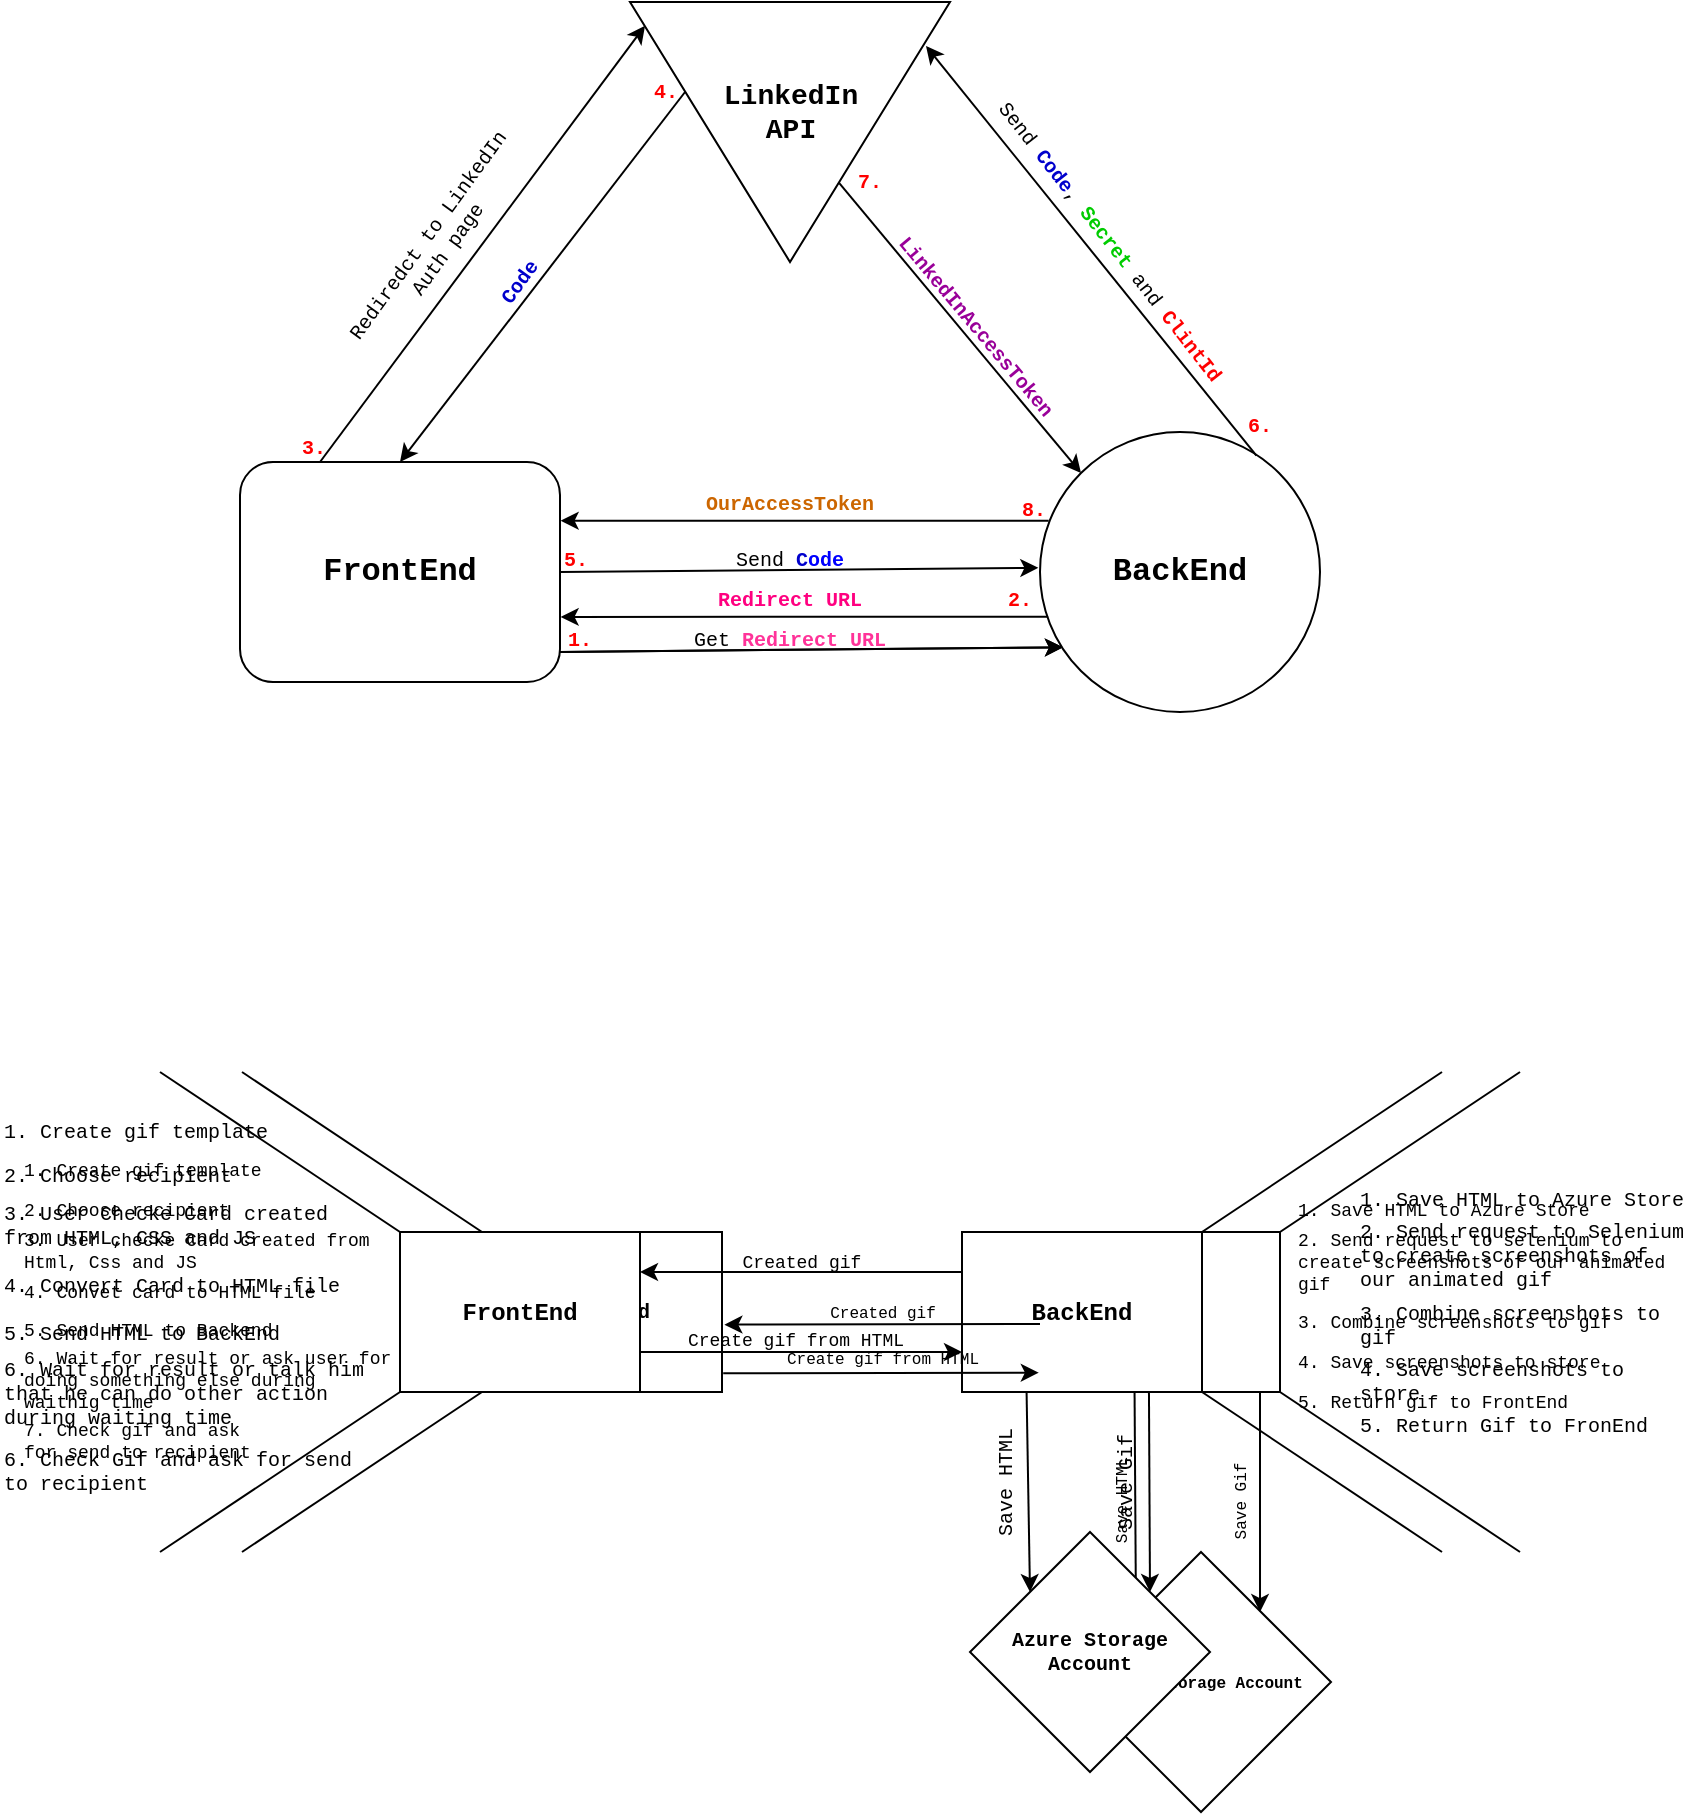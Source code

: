 <mxfile version="20.2.0" type="github">
  <diagram id="1rG9p1TGTZ7zT13oKB2e" name="Page-1">
    <mxGraphModel dx="1673" dy="925" grid="1" gridSize="10" guides="1" tooltips="1" connect="1" arrows="1" fold="1" page="1" pageScale="1" pageWidth="850" pageHeight="1100" math="0" shadow="0">
      <root>
        <mxCell id="0" />
        <mxCell id="1" parent="0" />
        <mxCell id="PBk8WEaCfL0DDT6xwDyO-1" value="FrontEnd" style="rounded=1;whiteSpace=wrap;html=1;fontSize=16;fontStyle=1;fontFamily=Courier New;" vertex="1" parent="1">
          <mxGeometry x="120" y="415" width="160" height="110" as="geometry" />
        </mxCell>
        <mxCell id="PBk8WEaCfL0DDT6xwDyO-3" value="BackEnd" style="ellipse;whiteSpace=wrap;html=1;aspect=fixed;fontFamily=Courier New;fontSize=16;fontStyle=1" vertex="1" parent="1">
          <mxGeometry x="520" y="400" width="140" height="140" as="geometry" />
        </mxCell>
        <mxCell id="PBk8WEaCfL0DDT6xwDyO-4" value="" style="triangle;whiteSpace=wrap;html=1;fontFamily=Courier New;fontSize=16;rotation=90;" vertex="1" parent="1">
          <mxGeometry x="330" y="170" width="130" height="160" as="geometry" />
        </mxCell>
        <mxCell id="PBk8WEaCfL0DDT6xwDyO-5" value="LinkedIn API" style="text;html=1;strokeColor=none;fillColor=none;align=center;verticalAlign=middle;whiteSpace=wrap;rounded=0;fontFamily=Courier New;fontSize=14;fontStyle=1" vertex="1" parent="1">
          <mxGeometry x="357.5" y="220" width="75" height="40" as="geometry" />
        </mxCell>
        <mxCell id="PBk8WEaCfL0DDT6xwDyO-6" value="" style="endArrow=classic;html=1;rounded=0;fontFamily=Courier New;fontSize=14;entryX=0.082;entryY=0.769;entryDx=0;entryDy=0;entryPerimeter=0;" edge="1" parent="1" target="PBk8WEaCfL0DDT6xwDyO-3">
          <mxGeometry width="50" height="50" relative="1" as="geometry">
            <mxPoint x="280" y="510" as="sourcePoint" />
            <mxPoint x="530" y="510" as="targetPoint" />
          </mxGeometry>
        </mxCell>
        <mxCell id="PBk8WEaCfL0DDT6xwDyO-8" value="" style="endArrow=classic;html=1;rounded=0;fontFamily=Courier New;fontSize=12;exitX=0.029;exitY=0.66;exitDx=0;exitDy=0;exitPerimeter=0;entryX=1.002;entryY=0.704;entryDx=0;entryDy=0;entryPerimeter=0;" edge="1" parent="1" source="PBk8WEaCfL0DDT6xwDyO-3" target="PBk8WEaCfL0DDT6xwDyO-1">
          <mxGeometry width="50" height="50" relative="1" as="geometry">
            <mxPoint x="380" y="460" as="sourcePoint" />
            <mxPoint x="430" y="410" as="targetPoint" />
          </mxGeometry>
        </mxCell>
        <mxCell id="PBk8WEaCfL0DDT6xwDyO-9" value="&lt;font color=&quot;#ff0080&quot;&gt;&lt;b&gt;Redirect URL&lt;/b&gt;&lt;/font&gt;" style="text;html=1;strokeColor=none;fillColor=none;align=center;verticalAlign=middle;whiteSpace=wrap;rounded=0;fontFamily=Courier New;fontSize=10;" vertex="1" parent="1">
          <mxGeometry x="320" y="474" width="150" height="20" as="geometry" />
        </mxCell>
        <mxCell id="PBk8WEaCfL0DDT6xwDyO-10" value="" style="endArrow=classic;html=1;rounded=0;fontFamily=Courier New;fontSize=10;exitX=0.25;exitY=0;exitDx=0;exitDy=0;entryX=0.091;entryY=0.953;entryDx=0;entryDy=0;entryPerimeter=0;" edge="1" parent="1" source="PBk8WEaCfL0DDT6xwDyO-1" target="PBk8WEaCfL0DDT6xwDyO-4">
          <mxGeometry width="50" height="50" relative="1" as="geometry">
            <mxPoint x="170" y="410" as="sourcePoint" />
            <mxPoint x="230" y="310" as="targetPoint" />
          </mxGeometry>
        </mxCell>
        <mxCell id="PBk8WEaCfL0DDT6xwDyO-11" value="Rediredct to LinkedIn Auth page" style="text;html=1;strokeColor=none;fillColor=none;align=center;verticalAlign=middle;whiteSpace=wrap;rounded=0;fontFamily=Courier New;fontSize=10;rotation=-54;" vertex="1" parent="1">
          <mxGeometry x="140" y="290" width="158.28" height="30" as="geometry" />
        </mxCell>
        <mxCell id="PBk8WEaCfL0DDT6xwDyO-12" value="" style="endArrow=classic;html=1;rounded=0;fontFamily=Courier New;fontSize=10;exitX=0.25;exitY=0;exitDx=0;exitDy=0;entryX=0.5;entryY=0;entryDx=0;entryDy=0;" edge="1" parent="1" target="PBk8WEaCfL0DDT6xwDyO-1">
          <mxGeometry width="50" height="50" relative="1" as="geometry">
            <mxPoint x="342.52" y="230.0" as="sourcePoint" />
            <mxPoint x="180" y="448.17" as="targetPoint" />
          </mxGeometry>
        </mxCell>
        <mxCell id="PBk8WEaCfL0DDT6xwDyO-13" value="&lt;font color=&quot;#0000cc&quot;&gt;&lt;b&gt;Code&lt;/b&gt;&lt;/font&gt;" style="text;html=1;strokeColor=none;fillColor=none;align=center;verticalAlign=middle;whiteSpace=wrap;rounded=0;fontFamily=Courier New;fontSize=10;rotation=-54;" vertex="1" parent="1">
          <mxGeometry x="220" y="320" width="80" height="10" as="geometry" />
        </mxCell>
        <mxCell id="PBk8WEaCfL0DDT6xwDyO-14" value="Get &lt;font color=&quot;#ff3399&quot;&gt;&lt;b&gt;Redirect URL&lt;/b&gt;&lt;/font&gt;" style="text;html=1;strokeColor=none;fillColor=none;align=center;verticalAlign=middle;whiteSpace=wrap;rounded=0;fontFamily=Courier New;fontSize=10;" vertex="1" parent="1">
          <mxGeometry x="320" y="494" width="150" height="20" as="geometry" />
        </mxCell>
        <mxCell id="PBk8WEaCfL0DDT6xwDyO-15" value="" style="endArrow=classic;html=1;rounded=0;fontFamily=Courier New;fontSize=14;entryX=0.082;entryY=0.769;entryDx=0;entryDy=0;entryPerimeter=0;" edge="1" parent="1">
          <mxGeometry width="50" height="50" relative="1" as="geometry">
            <mxPoint x="280" y="510" as="sourcePoint" />
            <mxPoint x="531.48" y="507.66" as="targetPoint" />
          </mxGeometry>
        </mxCell>
        <mxCell id="PBk8WEaCfL0DDT6xwDyO-16" value="" style="endArrow=classic;html=1;rounded=0;fontFamily=Courier New;fontSize=12;exitX=0.031;exitY=0.317;exitDx=0;exitDy=0;exitPerimeter=0;entryX=1.002;entryY=0.267;entryDx=0;entryDy=0;entryPerimeter=0;" edge="1" parent="1" source="PBk8WEaCfL0DDT6xwDyO-3" target="PBk8WEaCfL0DDT6xwDyO-1">
          <mxGeometry width="50" height="50" relative="1" as="geometry">
            <mxPoint x="522.1" y="444.36" as="sourcePoint" />
            <mxPoint x="280.96" y="444.66" as="targetPoint" />
          </mxGeometry>
        </mxCell>
        <mxCell id="PBk8WEaCfL0DDT6xwDyO-17" value="&lt;b style=&quot;&quot;&gt;&lt;font color=&quot;#cc6600&quot;&gt;OurAccessToken&lt;/font&gt;&lt;/b&gt;" style="text;html=1;strokeColor=none;fillColor=none;align=center;verticalAlign=middle;whiteSpace=wrap;rounded=0;fontFamily=Courier New;fontSize=10;" vertex="1" parent="1">
          <mxGeometry x="320" y="426" width="150" height="20" as="geometry" />
        </mxCell>
        <mxCell id="PBk8WEaCfL0DDT6xwDyO-18" value="Send &lt;b&gt;&lt;font color=&quot;#0000cc&quot;&gt;C&lt;/font&gt;&lt;font color=&quot;#0000ff&quot;&gt;ode&lt;/font&gt;&lt;/b&gt;" style="text;html=1;strokeColor=none;fillColor=none;align=center;verticalAlign=middle;whiteSpace=wrap;rounded=0;fontFamily=Courier New;fontSize=10;" vertex="1" parent="1">
          <mxGeometry x="320" y="454" width="150" height="20" as="geometry" />
        </mxCell>
        <mxCell id="PBk8WEaCfL0DDT6xwDyO-19" value="" style="endArrow=classic;html=1;rounded=0;fontFamily=Courier New;fontSize=14;entryX=-0.006;entryY=0.485;entryDx=0;entryDy=0;entryPerimeter=0;" edge="1" parent="1" target="PBk8WEaCfL0DDT6xwDyO-3">
          <mxGeometry width="50" height="50" relative="1" as="geometry">
            <mxPoint x="280" y="470" as="sourcePoint" />
            <mxPoint x="531.48" y="467.66" as="targetPoint" />
          </mxGeometry>
        </mxCell>
        <mxCell id="PBk8WEaCfL0DDT6xwDyO-20" value="" style="endArrow=classic;html=1;rounded=0;fontFamily=Courier New;fontSize=10;exitX=0.773;exitY=0.084;exitDx=0;exitDy=0;entryX=0.169;entryY=0.075;entryDx=0;entryDy=0;entryPerimeter=0;exitPerimeter=0;" edge="1" parent="1" source="PBk8WEaCfL0DDT6xwDyO-3" target="PBk8WEaCfL0DDT6xwDyO-4">
          <mxGeometry width="50" height="50" relative="1" as="geometry">
            <mxPoint x="510" y="410" as="sourcePoint" />
            <mxPoint x="560" y="360" as="targetPoint" />
          </mxGeometry>
        </mxCell>
        <mxCell id="PBk8WEaCfL0DDT6xwDyO-21" value="Send &lt;b&gt;&lt;font color=&quot;#0000cc&quot;&gt;Code&lt;/font&gt;&lt;/b&gt;, &lt;font color=&quot;#00cc00&quot;&gt;&lt;b&gt;Secret&lt;/b&gt;&lt;/font&gt; and &lt;b&gt;&lt;font color=&quot;#ff0000&quot;&gt;ClintId&lt;/font&gt;&lt;/b&gt;" style="text;html=1;strokeColor=none;fillColor=none;align=center;verticalAlign=middle;whiteSpace=wrap;rounded=0;fontFamily=Courier New;fontSize=10;rotation=52;" vertex="1" parent="1">
          <mxGeometry x="449.76" y="297.84" width="210.24" height="14.31" as="geometry" />
        </mxCell>
        <mxCell id="PBk8WEaCfL0DDT6xwDyO-22" value="" style="endArrow=classic;html=1;rounded=0;fontFamily=Courier New;fontSize=10;exitX=0.697;exitY=0.346;exitDx=0;exitDy=0;entryX=0;entryY=0;entryDx=0;entryDy=0;exitPerimeter=0;" edge="1" parent="1" source="PBk8WEaCfL0DDT6xwDyO-4" target="PBk8WEaCfL0DDT6xwDyO-3">
          <mxGeometry width="50" height="50" relative="1" as="geometry">
            <mxPoint x="420" y="285.69" as="sourcePoint" />
            <mxPoint x="585.22" y="490.48" as="targetPoint" />
          </mxGeometry>
        </mxCell>
        <mxCell id="PBk8WEaCfL0DDT6xwDyO-23" value="&lt;b style=&quot;&quot;&gt;&lt;font color=&quot;#990099&quot;&gt;LinkedInAccessToken&lt;/font&gt;&lt;/b&gt;" style="text;html=1;strokeColor=none;fillColor=none;align=center;verticalAlign=middle;whiteSpace=wrap;rounded=0;fontFamily=Courier New;fontSize=10;rotation=50;" vertex="1" parent="1">
          <mxGeometry x="432.5" y="340" width="110" height="14.31" as="geometry" />
        </mxCell>
        <mxCell id="PBk8WEaCfL0DDT6xwDyO-25" value="&lt;b&gt;1.&lt;/b&gt;" style="text;html=1;strokeColor=none;fillColor=none;align=center;verticalAlign=middle;whiteSpace=wrap;rounded=0;fontFamily=Courier New;fontSize=10;fontColor=#FF0000;" vertex="1" parent="1">
          <mxGeometry x="280" y="498.5" width="20" height="11" as="geometry" />
        </mxCell>
        <mxCell id="PBk8WEaCfL0DDT6xwDyO-26" value="&lt;b&gt;2.&lt;/b&gt;" style="text;html=1;strokeColor=none;fillColor=none;align=center;verticalAlign=middle;whiteSpace=wrap;rounded=0;fontFamily=Courier New;fontSize=10;fontColor=#FF0000;" vertex="1" parent="1">
          <mxGeometry x="500" y="478.5" width="20" height="11" as="geometry" />
        </mxCell>
        <mxCell id="PBk8WEaCfL0DDT6xwDyO-27" value="&lt;b&gt;3.&lt;/b&gt;" style="text;html=1;strokeColor=none;fillColor=none;align=center;verticalAlign=middle;whiteSpace=wrap;rounded=0;fontFamily=Courier New;fontSize=10;fontColor=#FF0000;" vertex="1" parent="1">
          <mxGeometry x="147.0" y="402" width="20" height="11" as="geometry" />
        </mxCell>
        <mxCell id="PBk8WEaCfL0DDT6xwDyO-28" value="&lt;b&gt;4.&lt;/b&gt;" style="text;html=1;strokeColor=none;fillColor=none;align=center;verticalAlign=middle;whiteSpace=wrap;rounded=0;fontFamily=Courier New;fontSize=10;fontColor=#FF0000;rotation=0;" vertex="1" parent="1">
          <mxGeometry x="323" y="224" width="20" height="11" as="geometry" />
        </mxCell>
        <mxCell id="PBk8WEaCfL0DDT6xwDyO-29" value="&lt;b&gt;5.&lt;/b&gt;" style="text;html=1;strokeColor=none;fillColor=none;align=center;verticalAlign=middle;whiteSpace=wrap;rounded=0;fontFamily=Courier New;fontSize=10;fontColor=#FF0000;" vertex="1" parent="1">
          <mxGeometry x="278.28" y="458.5" width="20" height="11" as="geometry" />
        </mxCell>
        <mxCell id="PBk8WEaCfL0DDT6xwDyO-30" value="&lt;b&gt;8.&lt;/b&gt;" style="text;html=1;strokeColor=none;fillColor=none;align=center;verticalAlign=middle;whiteSpace=wrap;rounded=0;fontFamily=Courier New;fontSize=10;fontColor=#FF0000;" vertex="1" parent="1">
          <mxGeometry x="507" y="433" width="20" height="11" as="geometry" />
        </mxCell>
        <mxCell id="PBk8WEaCfL0DDT6xwDyO-32" value="&lt;b&gt;6.&lt;/b&gt;" style="text;html=1;strokeColor=none;fillColor=none;align=center;verticalAlign=middle;whiteSpace=wrap;rounded=0;fontFamily=Courier New;fontSize=10;fontColor=#FF0000;" vertex="1" parent="1">
          <mxGeometry x="620" y="392" width="20" height="10" as="geometry" />
        </mxCell>
        <mxCell id="PBk8WEaCfL0DDT6xwDyO-33" value="&lt;b&gt;7.&lt;/b&gt;" style="text;html=1;strokeColor=none;fillColor=none;align=center;verticalAlign=middle;whiteSpace=wrap;rounded=0;fontFamily=Courier New;fontSize=10;fontColor=#FF0000;" vertex="1" parent="1">
          <mxGeometry x="425" y="270" width="20" height="10" as="geometry" />
        </mxCell>
        <mxCell id="PBk8WEaCfL0DDT6xwDyO-35" value="&lt;font&gt;&lt;b&gt;FrontEnd&lt;/b&gt;&lt;/font&gt;" style="rounded=0;whiteSpace=wrap;html=1;fontFamily=Courier New;fontSize=10;fontColor=#000000;" vertex="1" parent="1">
          <mxGeometry x="241" y="800" width="120" height="80" as="geometry" />
        </mxCell>
        <mxCell id="pd4c6uAxkkvnBWKRY6Wq-1" value="&lt;b&gt;&lt;font face=&quot;Courier New&quot;&gt;FrontEnd&lt;/font&gt;&lt;/b&gt;" style="rounded=0;whiteSpace=wrap;html=1;" vertex="1" parent="1">
          <mxGeometry x="200" y="800" width="120" height="80" as="geometry" />
        </mxCell>
        <mxCell id="PBk8WEaCfL0DDT6xwDyO-36" value="&lt;b&gt;Backend&lt;/b&gt;" style="rounded=0;whiteSpace=wrap;html=1;fontFamily=Courier New;fontSize=10;fontColor=#000000;" vertex="1" parent="1">
          <mxGeometry x="520" y="800" width="120" height="80" as="geometry" />
        </mxCell>
        <mxCell id="pd4c6uAxkkvnBWKRY6Wq-2" value="&lt;font face=&quot;Courier New&quot;&gt;&lt;b&gt;BackEnd&lt;/b&gt;&lt;/font&gt;" style="rounded=0;whiteSpace=wrap;html=1;" vertex="1" parent="1">
          <mxGeometry x="481" y="800" width="120" height="80" as="geometry" />
        </mxCell>
        <mxCell id="PBk8WEaCfL0DDT6xwDyO-37" value="" style="endArrow=none;html=1;rounded=0;fontFamily=Courier New;fontSize=10;fontColor=#000000;exitX=0;exitY=0;exitDx=0;exitDy=0;" edge="1" parent="1" source="PBk8WEaCfL0DDT6xwDyO-35">
          <mxGeometry width="50" height="50" relative="1" as="geometry">
            <mxPoint x="221" y="800" as="sourcePoint" />
            <mxPoint x="121" y="720" as="targetPoint" />
          </mxGeometry>
        </mxCell>
        <mxCell id="pd4c6uAxkkvnBWKRY6Wq-3" value="" style="endArrow=classic;html=1;rounded=0;fontFamily=Courier New;exitX=1;exitY=0.75;exitDx=0;exitDy=0;entryX=0;entryY=0.75;entryDx=0;entryDy=0;" edge="1" parent="1" source="pd4c6uAxkkvnBWKRY6Wq-1" target="pd4c6uAxkkvnBWKRY6Wq-2">
          <mxGeometry width="50" height="50" relative="1" as="geometry">
            <mxPoint x="350" y="880" as="sourcePoint" />
            <mxPoint x="400" y="830" as="targetPoint" />
          </mxGeometry>
        </mxCell>
        <mxCell id="PBk8WEaCfL0DDT6xwDyO-38" value="" style="endArrow=none;html=1;rounded=0;fontFamily=Courier New;fontSize=10;fontColor=#000000;exitX=0;exitY=0;exitDx=0;exitDy=0;" edge="1" parent="1">
          <mxGeometry width="50" height="50" relative="1" as="geometry">
            <mxPoint x="241" y="880" as="sourcePoint" />
            <mxPoint x="121" y="960" as="targetPoint" />
          </mxGeometry>
        </mxCell>
        <mxCell id="pd4c6uAxkkvnBWKRY6Wq-4" value="" style="endArrow=classic;html=1;rounded=0;fontFamily=Courier New;exitX=0;exitY=0.25;exitDx=0;exitDy=0;entryX=1;entryY=0.25;entryDx=0;entryDy=0;" edge="1" parent="1" source="pd4c6uAxkkvnBWKRY6Wq-2" target="pd4c6uAxkkvnBWKRY6Wq-1">
          <mxGeometry width="50" height="50" relative="1" as="geometry">
            <mxPoint x="330" y="910" as="sourcePoint" />
            <mxPoint x="490" y="910" as="targetPoint" />
          </mxGeometry>
        </mxCell>
        <mxCell id="PBk8WEaCfL0DDT6xwDyO-39" value="1. Create gif template" style="text;html=1;strokeColor=none;fillColor=none;align=left;verticalAlign=middle;whiteSpace=wrap;rounded=0;fontFamily=Courier New;fontSize=10;fontColor=#000000;" vertex="1" parent="1">
          <mxGeometry y="740" width="160" height="20" as="geometry" />
        </mxCell>
        <mxCell id="pd4c6uAxkkvnBWKRY6Wq-5" value="Create gif from HTML" style="text;html=1;strokeColor=none;fillColor=none;align=center;verticalAlign=middle;whiteSpace=wrap;rounded=0;fontFamily=Courier New;fontSize=9;" vertex="1" parent="1">
          <mxGeometry x="323" y="850" width="150" height="10" as="geometry" />
        </mxCell>
        <mxCell id="PBk8WEaCfL0DDT6xwDyO-40" value="2. Choose recipient" style="text;html=1;strokeColor=none;fillColor=none;align=left;verticalAlign=middle;whiteSpace=wrap;rounded=0;fontFamily=Courier New;fontSize=10;fontColor=#000000;" vertex="1" parent="1">
          <mxGeometry y="762" width="160" height="20" as="geometry" />
        </mxCell>
        <mxCell id="pd4c6uAxkkvnBWKRY6Wq-6" value="Created gif" style="text;html=1;strokeColor=none;fillColor=none;align=center;verticalAlign=middle;whiteSpace=wrap;rounded=0;fontFamily=Courier New;fontSize=9;" vertex="1" parent="1">
          <mxGeometry x="326" y="811" width="150" height="10" as="geometry" />
        </mxCell>
        <mxCell id="PBk8WEaCfL0DDT6xwDyO-41" value="3. User Checke Card created from HTML, CSS and JS" style="text;html=1;strokeColor=none;fillColor=none;align=left;verticalAlign=middle;whiteSpace=wrap;rounded=0;fontFamily=Courier New;fontSize=10;fontColor=#000000;" vertex="1" parent="1">
          <mxGeometry y="787" width="190" height="20" as="geometry" />
        </mxCell>
        <mxCell id="pd4c6uAxkkvnBWKRY6Wq-7" value="" style="endArrow=none;html=1;rounded=0;fontFamily=Courier New;fontSize=9;exitX=0;exitY=0;exitDx=0;exitDy=0;" edge="1" parent="1" source="pd4c6uAxkkvnBWKRY6Wq-1">
          <mxGeometry width="50" height="50" relative="1" as="geometry">
            <mxPoint x="120" y="740" as="sourcePoint" />
            <mxPoint x="80" y="720" as="targetPoint" />
          </mxGeometry>
        </mxCell>
        <mxCell id="PBk8WEaCfL0DDT6xwDyO-42" value="4. Convert Card to HTML file" style="text;html=1;strokeColor=none;fillColor=none;align=left;verticalAlign=middle;whiteSpace=wrap;rounded=0;fontFamily=Courier New;fontSize=10;fontColor=#000000;" vertex="1" parent="1">
          <mxGeometry y="817" width="190" height="20" as="geometry" />
        </mxCell>
        <mxCell id="pd4c6uAxkkvnBWKRY6Wq-8" value="" style="endArrow=none;html=1;rounded=0;fontFamily=Courier New;fontSize=9;exitX=0;exitY=1;exitDx=0;exitDy=0;" edge="1" parent="1" source="pd4c6uAxkkvnBWKRY6Wq-1">
          <mxGeometry width="50" height="50" relative="1" as="geometry">
            <mxPoint x="210" y="810" as="sourcePoint" />
            <mxPoint x="80" y="960" as="targetPoint" />
          </mxGeometry>
        </mxCell>
        <mxCell id="PBk8WEaCfL0DDT6xwDyO-43" value="5. Send HTML to BackEnd" style="text;html=1;strokeColor=none;fillColor=none;align=left;verticalAlign=middle;whiteSpace=wrap;rounded=0;fontFamily=Courier New;fontSize=10;fontColor=#000000;" vertex="1" parent="1">
          <mxGeometry y="841" width="190" height="20" as="geometry" />
        </mxCell>
        <mxCell id="pd4c6uAxkkvnBWKRY6Wq-9" value="1. Create gif template" style="text;html=1;strokeColor=none;fillColor=none;align=left;verticalAlign=middle;whiteSpace=wrap;rounded=0;fontFamily=Courier New;fontSize=9;" vertex="1" parent="1">
          <mxGeometry x="10" y="760" width="140" height="20" as="geometry" />
        </mxCell>
        <mxCell id="PBk8WEaCfL0DDT6xwDyO-44" value="6. Wait for result or talk him that he can do other action during waiting time" style="text;html=1;strokeColor=none;fillColor=none;align=left;verticalAlign=middle;whiteSpace=wrap;rounded=0;fontFamily=Courier New;fontSize=10;fontColor=#000000;" vertex="1" parent="1">
          <mxGeometry y="861" width="190" height="39" as="geometry" />
        </mxCell>
        <mxCell id="pd4c6uAxkkvnBWKRY6Wq-10" value="2. Choose recipient&lt;span style=&quot;color: rgba(0, 0, 0, 0); font-family: monospace; font-size: 0px;&quot;&gt;%3CmxGraphModel%3E%3Croot%3E%3CmxCell%20id%3D%220%22%2F%3E%3CmxCell%20id%3D%221%22%20parent%3D%220%22%2F%3E%3CmxCell%20id%3D%222%22%20value%3D%221.%20Create%20gif%20template%22%20style%3D%22text%3Bhtml%3D1%3BstrokeColor%3Dnone%3BfillColor%3Dnone%3Balign%3Dcenter%3BverticalAlign%3Dmiddle%3BwhiteSpace%3Dwrap%3Brounded%3D0%3BfontFamily%3DCourier%20New%3BfontSize%3D9%3B%22%20vertex%3D%221%22%20parent%3D%221%22%3E%3CmxGeometry%20y%3D%22760%22%20width%3D%22140%22%20height%3D%2220%22%20as%3D%22geometry%22%2F%3E%3C%2FmxCell%3E%3C%2Froot%3E%3C%2FmxGraphModel%3E&lt;/span&gt;" style="text;html=1;strokeColor=none;fillColor=none;align=left;verticalAlign=middle;whiteSpace=wrap;rounded=0;fontFamily=Courier New;fontSize=9;" vertex="1" parent="1">
          <mxGeometry x="10" y="780" width="140" height="20" as="geometry" />
        </mxCell>
        <mxCell id="PBk8WEaCfL0DDT6xwDyO-45" value="6. Check Gif and ask for send to recipient" style="text;html=1;strokeColor=none;fillColor=none;align=left;verticalAlign=middle;whiteSpace=wrap;rounded=0;fontFamily=Courier New;fontSize=10;fontColor=#000000;" vertex="1" parent="1">
          <mxGeometry y="900" width="190" height="39" as="geometry" />
        </mxCell>
        <mxCell id="pd4c6uAxkkvnBWKRY6Wq-11" value="3. User checke Card created from Html, Css and JS" style="text;html=1;strokeColor=none;fillColor=none;align=left;verticalAlign=middle;whiteSpace=wrap;rounded=0;fontFamily=Courier New;fontSize=9;" vertex="1" parent="1">
          <mxGeometry x="10" y="800" width="190" height="20" as="geometry" />
        </mxCell>
        <mxCell id="PBk8WEaCfL0DDT6xwDyO-46" value="" style="endArrow=classic;html=1;rounded=0;fontFamily=Courier New;fontSize=10;fontColor=#000000;exitX=1.005;exitY=0.883;exitDx=0;exitDy=0;exitPerimeter=0;entryX=-0.005;entryY=0.879;entryDx=0;entryDy=0;entryPerimeter=0;" edge="1" parent="1" source="PBk8WEaCfL0DDT6xwDyO-35" target="PBk8WEaCfL0DDT6xwDyO-36">
          <mxGeometry width="50" height="50" relative="1" as="geometry">
            <mxPoint x="380" y="890" as="sourcePoint" />
            <mxPoint x="430" y="840" as="targetPoint" />
          </mxGeometry>
        </mxCell>
        <mxCell id="pd4c6uAxkkvnBWKRY6Wq-12" value="4. Convet card to HTML file" style="text;html=1;strokeColor=none;fillColor=none;align=left;verticalAlign=middle;whiteSpace=wrap;rounded=0;fontFamily=Courier New;fontSize=9;" vertex="1" parent="1">
          <mxGeometry x="10" y="821" width="190" height="20" as="geometry" />
        </mxCell>
        <mxCell id="PBk8WEaCfL0DDT6xwDyO-47" value="&lt;font style=&quot;font-size: 8px;&quot;&gt;Create gif from HTML&lt;/font&gt;" style="text;html=1;strokeColor=none;fillColor=none;align=center;verticalAlign=middle;whiteSpace=wrap;rounded=0;fontFamily=Courier New;fontSize=10;fontColor=#000000;" vertex="1" parent="1">
          <mxGeometry x="391.5" y="858" width="99" height="10" as="geometry" />
        </mxCell>
        <mxCell id="pd4c6uAxkkvnBWKRY6Wq-13" value="5. Send HTML to Backend&amp;nbsp;" style="text;html=1;strokeColor=none;fillColor=none;align=left;verticalAlign=middle;whiteSpace=wrap;rounded=0;fontFamily=Courier New;fontSize=9;" vertex="1" parent="1">
          <mxGeometry x="10" y="840" width="190" height="20" as="geometry" />
        </mxCell>
        <mxCell id="PBk8WEaCfL0DDT6xwDyO-48" value="" style="endArrow=classic;html=1;rounded=0;fontFamily=Courier New;fontSize=10;fontColor=#000000;exitX=1.005;exitY=0.883;exitDx=0;exitDy=0;exitPerimeter=0;entryX=-0.005;entryY=0.879;entryDx=0;entryDy=0;entryPerimeter=0;" edge="1" parent="1">
          <mxGeometry width="50" height="50" relative="1" as="geometry">
            <mxPoint x="520" y="846.0" as="sourcePoint" />
            <mxPoint x="362.2" y="846.32" as="targetPoint" />
          </mxGeometry>
        </mxCell>
        <mxCell id="pd4c6uAxkkvnBWKRY6Wq-14" value="6. Wait for result or ask user for doing something else during waithig time" style="text;html=1;strokeColor=none;fillColor=none;align=left;verticalAlign=middle;whiteSpace=wrap;rounded=0;fontFamily=Courier New;fontSize=9;" vertex="1" parent="1">
          <mxGeometry x="10" y="860" width="190" height="30" as="geometry" />
        </mxCell>
        <mxCell id="PBk8WEaCfL0DDT6xwDyO-49" value="&lt;span style=&quot;font-size: 8px;&quot;&gt;Created gif&lt;/span&gt;" style="text;html=1;strokeColor=none;fillColor=none;align=center;verticalAlign=middle;whiteSpace=wrap;rounded=0;fontFamily=Courier New;fontSize=10;fontColor=#000000;direction=south;" vertex="1" parent="1">
          <mxGeometry x="403.5" y="834.59" width="75" height="10.82" as="geometry" />
        </mxCell>
        <mxCell id="pd4c6uAxkkvnBWKRY6Wq-15" value="7. Check gif and ask for send to recipient" style="text;html=1;strokeColor=none;fillColor=none;align=left;verticalAlign=middle;whiteSpace=wrap;rounded=0;fontFamily=Courier New;fontSize=9;" vertex="1" parent="1">
          <mxGeometry x="10" y="890" width="120" height="30" as="geometry" />
        </mxCell>
        <mxCell id="PBk8WEaCfL0DDT6xwDyO-50" value="" style="endArrow=none;html=1;rounded=0;fontFamily=Courier New;fontSize=10;fontColor=#000000;" edge="1" parent="1">
          <mxGeometry width="50" height="50" relative="1" as="geometry">
            <mxPoint x="640" y="800" as="sourcePoint" />
            <mxPoint x="760" y="720" as="targetPoint" />
          </mxGeometry>
        </mxCell>
        <mxCell id="pd4c6uAxkkvnBWKRY6Wq-16" value="" style="endArrow=none;html=1;rounded=0;fontFamily=Courier New;fontSize=9;" edge="1" parent="1">
          <mxGeometry width="50" height="50" relative="1" as="geometry">
            <mxPoint x="721" y="720" as="sourcePoint" />
            <mxPoint x="601" y="800" as="targetPoint" />
          </mxGeometry>
        </mxCell>
        <mxCell id="PBk8WEaCfL0DDT6xwDyO-51" value="" style="endArrow=none;html=1;rounded=0;fontFamily=Courier New;fontSize=10;fontColor=#000000;exitX=1;exitY=1;exitDx=0;exitDy=0;" edge="1" parent="1" source="PBk8WEaCfL0DDT6xwDyO-36">
          <mxGeometry width="50" height="50" relative="1" as="geometry">
            <mxPoint x="670" y="900" as="sourcePoint" />
            <mxPoint x="760" y="960" as="targetPoint" />
          </mxGeometry>
        </mxCell>
        <mxCell id="pd4c6uAxkkvnBWKRY6Wq-17" value="" style="endArrow=none;html=1;rounded=0;fontFamily=Courier New;fontSize=9;" edge="1" parent="1">
          <mxGeometry width="50" height="50" relative="1" as="geometry">
            <mxPoint x="721" y="960" as="sourcePoint" />
            <mxPoint x="601" y="880" as="targetPoint" />
          </mxGeometry>
        </mxCell>
        <mxCell id="PBk8WEaCfL0DDT6xwDyO-52" value="&lt;b&gt;Azure Storage Account&lt;/b&gt;" style="rhombus;whiteSpace=wrap;html=1;fontFamily=Courier New;fontSize=8;fontColor=#000000;" vertex="1" parent="1">
          <mxGeometry x="535.5" y="960" width="130" height="130" as="geometry" />
        </mxCell>
        <mxCell id="pd4c6uAxkkvnBWKRY6Wq-18" value="1. Save HTML to Azure Store" style="text;html=1;strokeColor=none;fillColor=none;align=left;verticalAlign=middle;whiteSpace=wrap;rounded=0;fontFamily=Courier New;fontSize=9;" vertex="1" parent="1">
          <mxGeometry x="647" y="780" width="170" height="20" as="geometry" />
        </mxCell>
        <mxCell id="PBk8WEaCfL0DDT6xwDyO-53" value="" style="endArrow=classic;html=1;rounded=0;fontFamily=Courier New;fontSize=8;fontColor=#000000;exitX=0.394;exitY=1;exitDx=0;exitDy=0;entryX=0;entryY=0;entryDx=0;entryDy=0;exitPerimeter=0;" edge="1" parent="1" source="PBk8WEaCfL0DDT6xwDyO-36" target="PBk8WEaCfL0DDT6xwDyO-52">
          <mxGeometry width="50" height="50" relative="1" as="geometry">
            <mxPoint x="630" y="880" as="sourcePoint" />
            <mxPoint x="620" y="910" as="targetPoint" />
          </mxGeometry>
        </mxCell>
        <mxCell id="pd4c6uAxkkvnBWKRY6Wq-19" value="2. Send request to selenium to create screenshots of our animated gif&lt;span style=&quot;color: rgba(0, 0, 0, 0); font-family: monospace; font-size: 0px;&quot;&gt;%3CmxGraphModel%3E%3Croot%3E%3CmxCell%20id%3D%220%22%2F%3E%3CmxCell%20id%3D%221%22%20parent%3D%220%22%2F%3E%3CmxCell%20id%3D%222%22%20value%3D%221.%20Create%20gif%20template%22%20style%3D%22text%3Bhtml%3D1%3BstrokeColor%3Dnone%3BfillColor%3Dnone%3Balign%3Dcenter%3BverticalAlign%3Dmiddle%3BwhiteSpace%3Dwrap%3Brounded%3D0%3BfontFamily%3DCourier%20New%3BfontSize%3D9%3B%22%20vertex%3D%221%22%20parent%3D%221%22%3E%3CmxGeometry%20y%3D%22760%22%20width%3D%22140%22%20height%3D%2220%22%20as%3D%22geometry%22%2F%3E%3C%2FmxCell%3E%3C%2Froot%3E%3C%2FmxGraphModel%3E&lt;/span&gt;" style="text;html=1;strokeColor=none;fillColor=none;align=left;verticalAlign=middle;whiteSpace=wrap;rounded=0;fontFamily=Courier New;fontSize=9;" vertex="1" parent="1">
          <mxGeometry x="647" y="796" width="200" height="40" as="geometry" />
        </mxCell>
        <mxCell id="PBk8WEaCfL0DDT6xwDyO-54" value="" style="endArrow=classic;html=1;rounded=0;fontFamily=Courier New;fontSize=8;fontColor=#000000;exitX=0.75;exitY=1;exitDx=0;exitDy=0;entryX=0.727;entryY=0.231;entryDx=0;entryDy=0;entryPerimeter=0;" edge="1" parent="1" target="PBk8WEaCfL0DDT6xwDyO-52">
          <mxGeometry width="50" height="50" relative="1" as="geometry">
            <mxPoint x="630" y="880" as="sourcePoint" />
            <mxPoint x="620" y="910" as="targetPoint" />
          </mxGeometry>
        </mxCell>
        <mxCell id="pd4c6uAxkkvnBWKRY6Wq-20" value="3. Combine screenshots to gif" style="text;html=1;strokeColor=none;fillColor=none;align=left;verticalAlign=middle;whiteSpace=wrap;rounded=0;fontFamily=Courier New;fontSize=9;" vertex="1" parent="1">
          <mxGeometry x="647" y="836" width="190" height="20" as="geometry" />
        </mxCell>
        <mxCell id="PBk8WEaCfL0DDT6xwDyO-55" value="&lt;span style=&quot;font-size: 8px;&quot;&gt;Save HTML&lt;/span&gt;" style="text;html=1;strokeColor=none;fillColor=none;align=center;verticalAlign=middle;whiteSpace=wrap;rounded=0;fontFamily=Courier New;fontSize=10;fontColor=#000000;rotation=-90;" vertex="1" parent="1">
          <mxGeometry x="511" y="929" width="99" height="10" as="geometry" />
        </mxCell>
        <mxCell id="pd4c6uAxkkvnBWKRY6Wq-21" value="4. Save screenshots to store" style="text;html=1;strokeColor=none;fillColor=none;align=left;verticalAlign=middle;whiteSpace=wrap;rounded=0;fontFamily=Courier New;fontSize=9;" vertex="1" parent="1">
          <mxGeometry x="647" y="856" width="190" height="20" as="geometry" />
        </mxCell>
        <mxCell id="PBk8WEaCfL0DDT6xwDyO-56" value="&lt;span style=&quot;font-size: 8px;&quot;&gt;Save Gif&lt;/span&gt;" style="text;html=1;strokeColor=none;fillColor=none;align=center;verticalAlign=middle;whiteSpace=wrap;rounded=0;fontFamily=Courier New;fontSize=10;fontColor=#000000;rotation=-90;" vertex="1" parent="1">
          <mxGeometry x="570" y="929" width="99" height="11" as="geometry" />
        </mxCell>
        <mxCell id="pd4c6uAxkkvnBWKRY6Wq-22" value="5. Return gif to FrontEnd" style="text;html=1;strokeColor=none;fillColor=none;align=left;verticalAlign=middle;whiteSpace=wrap;rounded=0;fontFamily=Courier New;fontSize=9;" vertex="1" parent="1">
          <mxGeometry x="647" y="876" width="190" height="20" as="geometry" />
        </mxCell>
        <mxCell id="PBk8WEaCfL0DDT6xwDyO-58" value="1. Save HTML to Azure Store" style="text;html=1;strokeColor=none;fillColor=none;align=left;verticalAlign=middle;whiteSpace=wrap;rounded=0;fontFamily=Courier New;fontSize=10;fontColor=#000000;" vertex="1" parent="1">
          <mxGeometry x="678" y="774" width="170" height="20" as="geometry" />
        </mxCell>
        <mxCell id="pd4c6uAxkkvnBWKRY6Wq-23" value="&lt;b&gt;&lt;font style=&quot;font-size: 10px;&quot;&gt;Azure Storage Account&lt;/font&gt;&lt;/b&gt;" style="rhombus;whiteSpace=wrap;html=1;fontFamily=Courier New;fontSize=9;" vertex="1" parent="1">
          <mxGeometry x="485" y="950" width="120" height="120" as="geometry" />
        </mxCell>
        <mxCell id="PBk8WEaCfL0DDT6xwDyO-59" value="2. Send request to Selenium to create screenshots of our animated gif" style="text;html=1;strokeColor=none;fillColor=none;align=left;verticalAlign=middle;whiteSpace=wrap;rounded=0;fontFamily=Courier New;fontSize=10;fontColor=#000000;" vertex="1" parent="1">
          <mxGeometry x="678" y="802" width="170" height="20" as="geometry" />
        </mxCell>
        <mxCell id="pd4c6uAxkkvnBWKRY6Wq-24" value="" style="endArrow=classic;html=1;rounded=0;fontFamily=Courier New;fontSize=10;exitX=0.269;exitY=0.994;exitDx=0;exitDy=0;entryX=0;entryY=0;entryDx=0;entryDy=0;exitPerimeter=0;" edge="1" parent="1" source="pd4c6uAxkkvnBWKRY6Wq-2" target="pd4c6uAxkkvnBWKRY6Wq-23">
          <mxGeometry width="50" height="50" relative="1" as="geometry">
            <mxPoint x="400" y="970" as="sourcePoint" />
            <mxPoint x="450" y="920" as="targetPoint" />
          </mxGeometry>
        </mxCell>
        <mxCell id="PBk8WEaCfL0DDT6xwDyO-60" value="3. Combine screenshots to gif" style="text;html=1;strokeColor=none;fillColor=none;align=left;verticalAlign=middle;whiteSpace=wrap;rounded=0;fontFamily=Courier New;fontSize=10;fontColor=#000000;" vertex="1" parent="1">
          <mxGeometry x="678" y="837" width="170" height="20" as="geometry" />
        </mxCell>
        <mxCell id="pd4c6uAxkkvnBWKRY6Wq-25" value="" style="endArrow=classic;html=1;rounded=0;fontFamily=Courier New;fontSize=10;exitX=0.779;exitY=1.001;exitDx=0;exitDy=0;entryX=1;entryY=0;entryDx=0;entryDy=0;exitPerimeter=0;" edge="1" parent="1" source="pd4c6uAxkkvnBWKRY6Wq-2" target="pd4c6uAxkkvnBWKRY6Wq-23">
          <mxGeometry width="50" height="50" relative="1" as="geometry">
            <mxPoint x="570" y="880" as="sourcePoint" />
            <mxPoint x="571.5" y="977.5" as="targetPoint" />
          </mxGeometry>
        </mxCell>
        <mxCell id="PBk8WEaCfL0DDT6xwDyO-61" value="4. Save screenshots to store&amp;nbsp;" style="text;html=1;strokeColor=none;fillColor=none;align=left;verticalAlign=middle;whiteSpace=wrap;rounded=0;fontFamily=Courier New;fontSize=10;fontColor=#000000;" vertex="1" parent="1">
          <mxGeometry x="678" y="865" width="170" height="20" as="geometry" />
        </mxCell>
        <mxCell id="pd4c6uAxkkvnBWKRY6Wq-26" value="Save HTML" style="text;html=1;strokeColor=none;fillColor=none;align=center;verticalAlign=middle;whiteSpace=wrap;rounded=0;fontFamily=Courier New;fontSize=10;rotation=-90;" vertex="1" parent="1">
          <mxGeometry x="473" y="910" width="60" height="30" as="geometry" />
        </mxCell>
        <mxCell id="PBk8WEaCfL0DDT6xwDyO-62" value="5. Return Gif to FronEnd&amp;nbsp;" style="text;html=1;strokeColor=none;fillColor=none;align=left;verticalAlign=middle;whiteSpace=wrap;rounded=0;fontFamily=Courier New;fontSize=10;fontColor=#000000;" vertex="1" parent="1">
          <mxGeometry x="678" y="887" width="170" height="20" as="geometry" />
        </mxCell>
        <mxCell id="pd4c6uAxkkvnBWKRY6Wq-27" value="Save Gif" style="text;html=1;strokeColor=none;fillColor=none;align=center;verticalAlign=middle;whiteSpace=wrap;rounded=0;fontFamily=Courier New;fontSize=10;rotation=-90;" vertex="1" parent="1">
          <mxGeometry x="533" y="910" width="60" height="30" as="geometry" />
        </mxCell>
      </root>
    </mxGraphModel>
  </diagram>
</mxfile>
